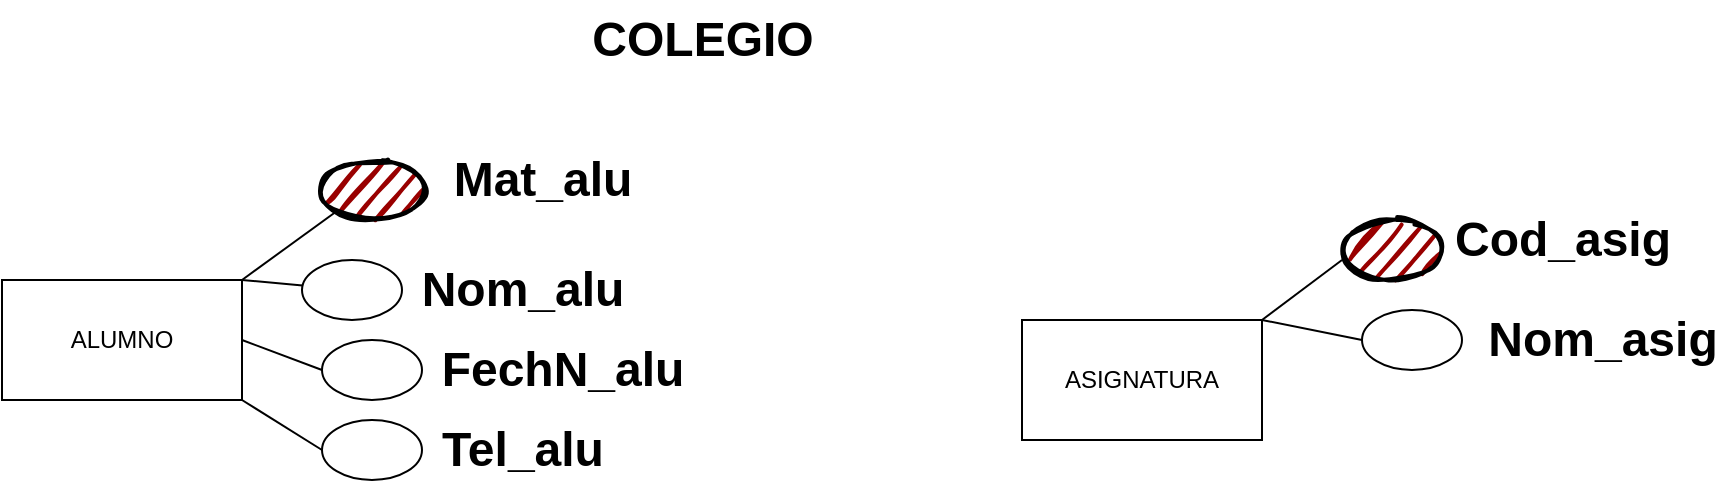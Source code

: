 <mxfile version="13.10.0" type="github">
  <diagram id="WuMEOS3KuYvtFC7-3D6p" name="Page-1">
    <mxGraphModel dx="1108" dy="1651" grid="1" gridSize="10" guides="1" tooltips="1" connect="1" arrows="1" fold="1" page="1" pageScale="1" pageWidth="827" pageHeight="1169" math="0" shadow="0">
      <root>
        <mxCell id="0" />
        <mxCell id="1" parent="0" />
        <mxCell id="hp8RESsKL1m1HcYj-RQ9-2" value="&lt;font style=&quot;vertical-align: inherit&quot;&gt;&lt;font style=&quot;vertical-align: inherit&quot;&gt;ALUMNO&lt;/font&gt;&lt;/font&gt;" style="rounded=0;whiteSpace=wrap;html=1;" vertex="1" parent="1">
          <mxGeometry x="40" y="-360" width="120" height="60" as="geometry" />
        </mxCell>
        <mxCell id="hp8RESsKL1m1HcYj-RQ9-3" value="&lt;font style=&quot;vertical-align: inherit&quot;&gt;&lt;font style=&quot;vertical-align: inherit&quot;&gt;COLEGIO&lt;/font&gt;&lt;/font&gt;" style="text;strokeColor=none;fillColor=none;html=1;fontSize=24;fontStyle=1;verticalAlign=middle;align=center;" vertex="1" parent="1">
          <mxGeometry x="340" y="-500" width="100" height="40" as="geometry" />
        </mxCell>
        <mxCell id="hp8RESsKL1m1HcYj-RQ9-4" value="" style="endArrow=none;html=1;entryX=0;entryY=1;entryDx=0;entryDy=0;" edge="1" parent="1" target="hp8RESsKL1m1HcYj-RQ9-5">
          <mxGeometry width="50" height="50" relative="1" as="geometry">
            <mxPoint x="160" y="-360" as="sourcePoint" />
            <mxPoint x="210" y="-390" as="targetPoint" />
            <Array as="points" />
          </mxGeometry>
        </mxCell>
        <mxCell id="hp8RESsKL1m1HcYj-RQ9-5" value="" style="ellipse;whiteSpace=wrap;html=1;strokeWidth=2;fillWeight=2;hachureGap=8;fillColor=#990000;fillStyle=dots;sketch=1;" vertex="1" parent="1">
          <mxGeometry x="200" y="-420" width="50" height="30" as="geometry" />
        </mxCell>
        <mxCell id="hp8RESsKL1m1HcYj-RQ9-6" value="Mat_alu" style="text;strokeColor=none;fillColor=none;html=1;fontSize=24;fontStyle=1;verticalAlign=middle;align=center;" vertex="1" parent="1">
          <mxGeometry x="260" y="-430" width="100" height="40" as="geometry" />
        </mxCell>
        <mxCell id="hp8RESsKL1m1HcYj-RQ9-8" value="" style="endArrow=none;html=1;entryX=0;entryY=0.5;entryDx=0;entryDy=0;" edge="1" parent="1" target="hp8RESsKL1m1HcYj-RQ9-13">
          <mxGeometry width="50" height="50" relative="1" as="geometry">
            <mxPoint x="160" y="-300" as="sourcePoint" />
            <mxPoint x="200" y="-290" as="targetPoint" />
          </mxGeometry>
        </mxCell>
        <mxCell id="hp8RESsKL1m1HcYj-RQ9-9" value="" style="endArrow=none;html=1;" edge="1" parent="1">
          <mxGeometry width="50" height="50" relative="1" as="geometry">
            <mxPoint x="160" y="-330" as="sourcePoint" />
            <mxPoint x="200" y="-315" as="targetPoint" />
          </mxGeometry>
        </mxCell>
        <mxCell id="hp8RESsKL1m1HcYj-RQ9-10" value="" style="endArrow=none;html=1;" edge="1" parent="1" target="hp8RESsKL1m1HcYj-RQ9-11">
          <mxGeometry width="50" height="50" relative="1" as="geometry">
            <mxPoint x="160" y="-360" as="sourcePoint" />
            <mxPoint x="220" y="-350" as="targetPoint" />
          </mxGeometry>
        </mxCell>
        <mxCell id="hp8RESsKL1m1HcYj-RQ9-11" value="" style="ellipse;whiteSpace=wrap;html=1;" vertex="1" parent="1">
          <mxGeometry x="190" y="-370" width="50" height="30" as="geometry" />
        </mxCell>
        <mxCell id="hp8RESsKL1m1HcYj-RQ9-12" value="" style="ellipse;whiteSpace=wrap;html=1;" vertex="1" parent="1">
          <mxGeometry x="200" y="-330" width="50" height="30" as="geometry" />
        </mxCell>
        <mxCell id="hp8RESsKL1m1HcYj-RQ9-13" value="" style="ellipse;whiteSpace=wrap;html=1;" vertex="1" parent="1">
          <mxGeometry x="200" y="-290" width="50" height="30" as="geometry" />
        </mxCell>
        <mxCell id="hp8RESsKL1m1HcYj-RQ9-14" value="Tel_alu" style="text;strokeColor=none;fillColor=none;html=1;fontSize=24;fontStyle=1;verticalAlign=middle;align=center;" vertex="1" parent="1">
          <mxGeometry x="250" y="-295" width="100" height="40" as="geometry" />
        </mxCell>
        <mxCell id="hp8RESsKL1m1HcYj-RQ9-15" value="FechN_alu" style="text;strokeColor=none;fillColor=none;html=1;fontSize=24;fontStyle=1;verticalAlign=middle;align=center;" vertex="1" parent="1">
          <mxGeometry x="270" y="-335" width="100" height="40" as="geometry" />
        </mxCell>
        <mxCell id="hp8RESsKL1m1HcYj-RQ9-16" value="Nom_alu" style="text;strokeColor=none;fillColor=none;html=1;fontSize=24;fontStyle=1;verticalAlign=middle;align=center;" vertex="1" parent="1">
          <mxGeometry x="250" y="-375" width="100" height="40" as="geometry" />
        </mxCell>
        <mxCell id="hp8RESsKL1m1HcYj-RQ9-17" value="ASIGNATURA" style="rounded=0;whiteSpace=wrap;html=1;" vertex="1" parent="1">
          <mxGeometry x="550" y="-340" width="120" height="60" as="geometry" />
        </mxCell>
        <mxCell id="hp8RESsKL1m1HcYj-RQ9-19" value="" style="endArrow=none;html=1;" edge="1" parent="1">
          <mxGeometry width="50" height="50" relative="1" as="geometry">
            <mxPoint x="670" y="-340" as="sourcePoint" />
            <mxPoint x="710" y="-370" as="targetPoint" />
          </mxGeometry>
        </mxCell>
        <mxCell id="hp8RESsKL1m1HcYj-RQ9-20" value="" style="ellipse;whiteSpace=wrap;html=1;strokeWidth=2;fillWeight=2;hachureGap=8;fillColor=#990000;fillStyle=dots;sketch=1;" vertex="1" parent="1">
          <mxGeometry x="710" y="-390" width="50" height="30" as="geometry" />
        </mxCell>
        <mxCell id="hp8RESsKL1m1HcYj-RQ9-22" value="Cod_asig" style="text;strokeColor=none;fillColor=none;html=1;fontSize=24;fontStyle=1;verticalAlign=middle;align=center;" vertex="1" parent="1">
          <mxGeometry x="770" y="-400" width="100" height="40" as="geometry" />
        </mxCell>
        <mxCell id="hp8RESsKL1m1HcYj-RQ9-24" value="" style="endArrow=none;html=1;" edge="1" parent="1">
          <mxGeometry width="50" height="50" relative="1" as="geometry">
            <mxPoint x="670" y="-340" as="sourcePoint" />
            <mxPoint x="720" y="-330" as="targetPoint" />
          </mxGeometry>
        </mxCell>
        <mxCell id="hp8RESsKL1m1HcYj-RQ9-25" value="" style="ellipse;whiteSpace=wrap;html=1;" vertex="1" parent="1">
          <mxGeometry x="720" y="-345" width="50" height="30" as="geometry" />
        </mxCell>
        <mxCell id="hp8RESsKL1m1HcYj-RQ9-26" value="Nom_asig" style="text;strokeColor=none;fillColor=none;html=1;fontSize=24;fontStyle=1;verticalAlign=middle;align=center;" vertex="1" parent="1">
          <mxGeometry x="790" y="-350" width="100" height="40" as="geometry" />
        </mxCell>
      </root>
    </mxGraphModel>
  </diagram>
</mxfile>
